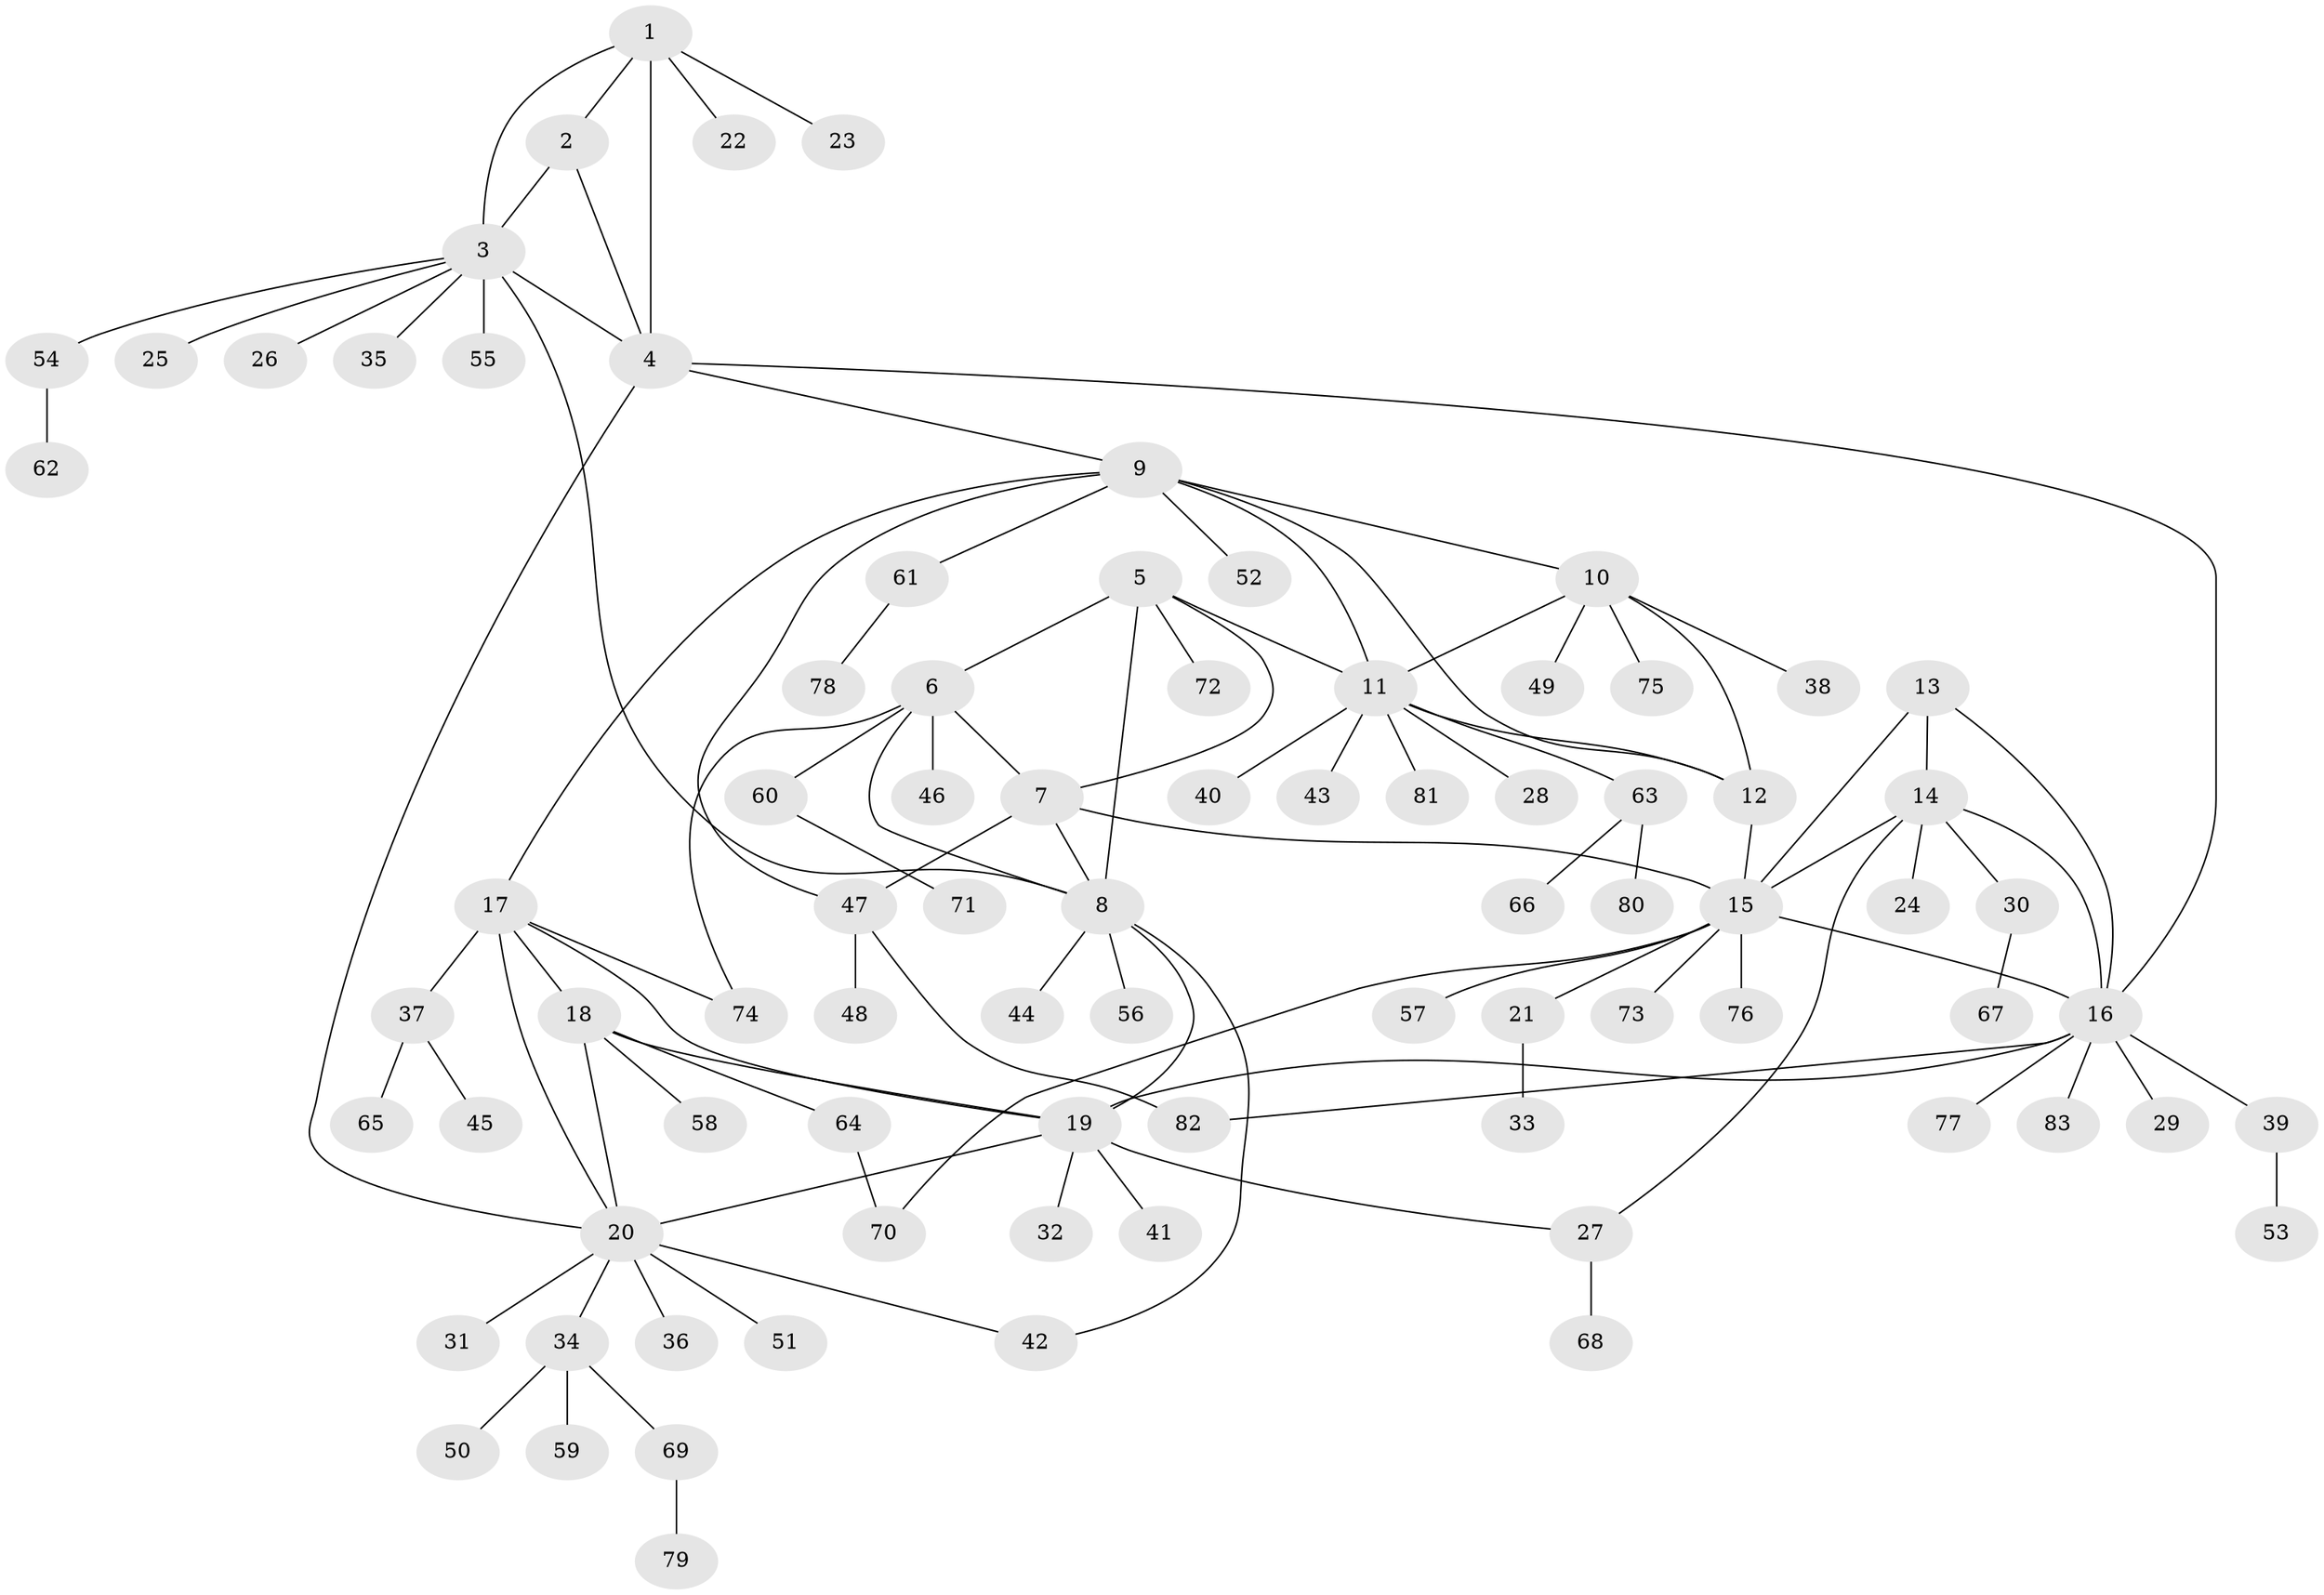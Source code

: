 // coarse degree distribution, {3: 0.024390243902439025, 7: 0.04878048780487805, 5: 0.04878048780487805, 4: 0.04878048780487805, 1: 0.7317073170731707, 16: 0.024390243902439025, 2: 0.04878048780487805, 9: 0.024390243902439025}
// Generated by graph-tools (version 1.1) at 2025/57/03/04/25 21:57:28]
// undirected, 83 vertices, 109 edges
graph export_dot {
graph [start="1"]
  node [color=gray90,style=filled];
  1;
  2;
  3;
  4;
  5;
  6;
  7;
  8;
  9;
  10;
  11;
  12;
  13;
  14;
  15;
  16;
  17;
  18;
  19;
  20;
  21;
  22;
  23;
  24;
  25;
  26;
  27;
  28;
  29;
  30;
  31;
  32;
  33;
  34;
  35;
  36;
  37;
  38;
  39;
  40;
  41;
  42;
  43;
  44;
  45;
  46;
  47;
  48;
  49;
  50;
  51;
  52;
  53;
  54;
  55;
  56;
  57;
  58;
  59;
  60;
  61;
  62;
  63;
  64;
  65;
  66;
  67;
  68;
  69;
  70;
  71;
  72;
  73;
  74;
  75;
  76;
  77;
  78;
  79;
  80;
  81;
  82;
  83;
  1 -- 2;
  1 -- 3;
  1 -- 4;
  1 -- 22;
  1 -- 23;
  2 -- 3;
  2 -- 4;
  3 -- 4;
  3 -- 8;
  3 -- 25;
  3 -- 26;
  3 -- 35;
  3 -- 54;
  3 -- 55;
  4 -- 9;
  4 -- 16;
  4 -- 20;
  5 -- 6;
  5 -- 7;
  5 -- 8;
  5 -- 11;
  5 -- 72;
  6 -- 7;
  6 -- 8;
  6 -- 46;
  6 -- 60;
  6 -- 74;
  7 -- 8;
  7 -- 15;
  7 -- 47;
  8 -- 19;
  8 -- 42;
  8 -- 44;
  8 -- 56;
  9 -- 10;
  9 -- 11;
  9 -- 12;
  9 -- 17;
  9 -- 47;
  9 -- 52;
  9 -- 61;
  10 -- 11;
  10 -- 12;
  10 -- 38;
  10 -- 49;
  10 -- 75;
  11 -- 12;
  11 -- 28;
  11 -- 40;
  11 -- 43;
  11 -- 63;
  11 -- 81;
  12 -- 15;
  13 -- 14;
  13 -- 15;
  13 -- 16;
  14 -- 15;
  14 -- 16;
  14 -- 24;
  14 -- 27;
  14 -- 30;
  15 -- 16;
  15 -- 21;
  15 -- 57;
  15 -- 70;
  15 -- 73;
  15 -- 76;
  16 -- 19;
  16 -- 29;
  16 -- 39;
  16 -- 77;
  16 -- 82;
  16 -- 83;
  17 -- 18;
  17 -- 19;
  17 -- 20;
  17 -- 37;
  17 -- 74;
  18 -- 19;
  18 -- 20;
  18 -- 58;
  18 -- 64;
  19 -- 20;
  19 -- 27;
  19 -- 32;
  19 -- 41;
  20 -- 31;
  20 -- 34;
  20 -- 36;
  20 -- 42;
  20 -- 51;
  21 -- 33;
  27 -- 68;
  30 -- 67;
  34 -- 50;
  34 -- 59;
  34 -- 69;
  37 -- 45;
  37 -- 65;
  39 -- 53;
  47 -- 48;
  47 -- 82;
  54 -- 62;
  60 -- 71;
  61 -- 78;
  63 -- 66;
  63 -- 80;
  64 -- 70;
  69 -- 79;
}
